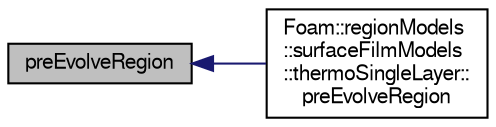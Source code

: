 digraph "preEvolveRegion"
{
  bgcolor="transparent";
  edge [fontname="FreeSans",fontsize="10",labelfontname="FreeSans",labelfontsize="10"];
  node [fontname="FreeSans",fontsize="10",shape=record];
  rankdir="LR";
  Node4377 [label="preEvolveRegion",height=0.2,width=0.4,color="black", fillcolor="grey75", style="filled", fontcolor="black"];
  Node4377 -> Node4378 [dir="back",color="midnightblue",fontsize="10",style="solid",fontname="FreeSans"];
  Node4378 [label="Foam::regionModels\l::surfaceFilmModels\l::thermoSingleLayer::\lpreEvolveRegion",height=0.2,width=0.4,color="black",URL="$a29182.html#a97f68fddfa332c08747b539aa08b04f0",tooltip="Pre-evolve film hook. "];
}
